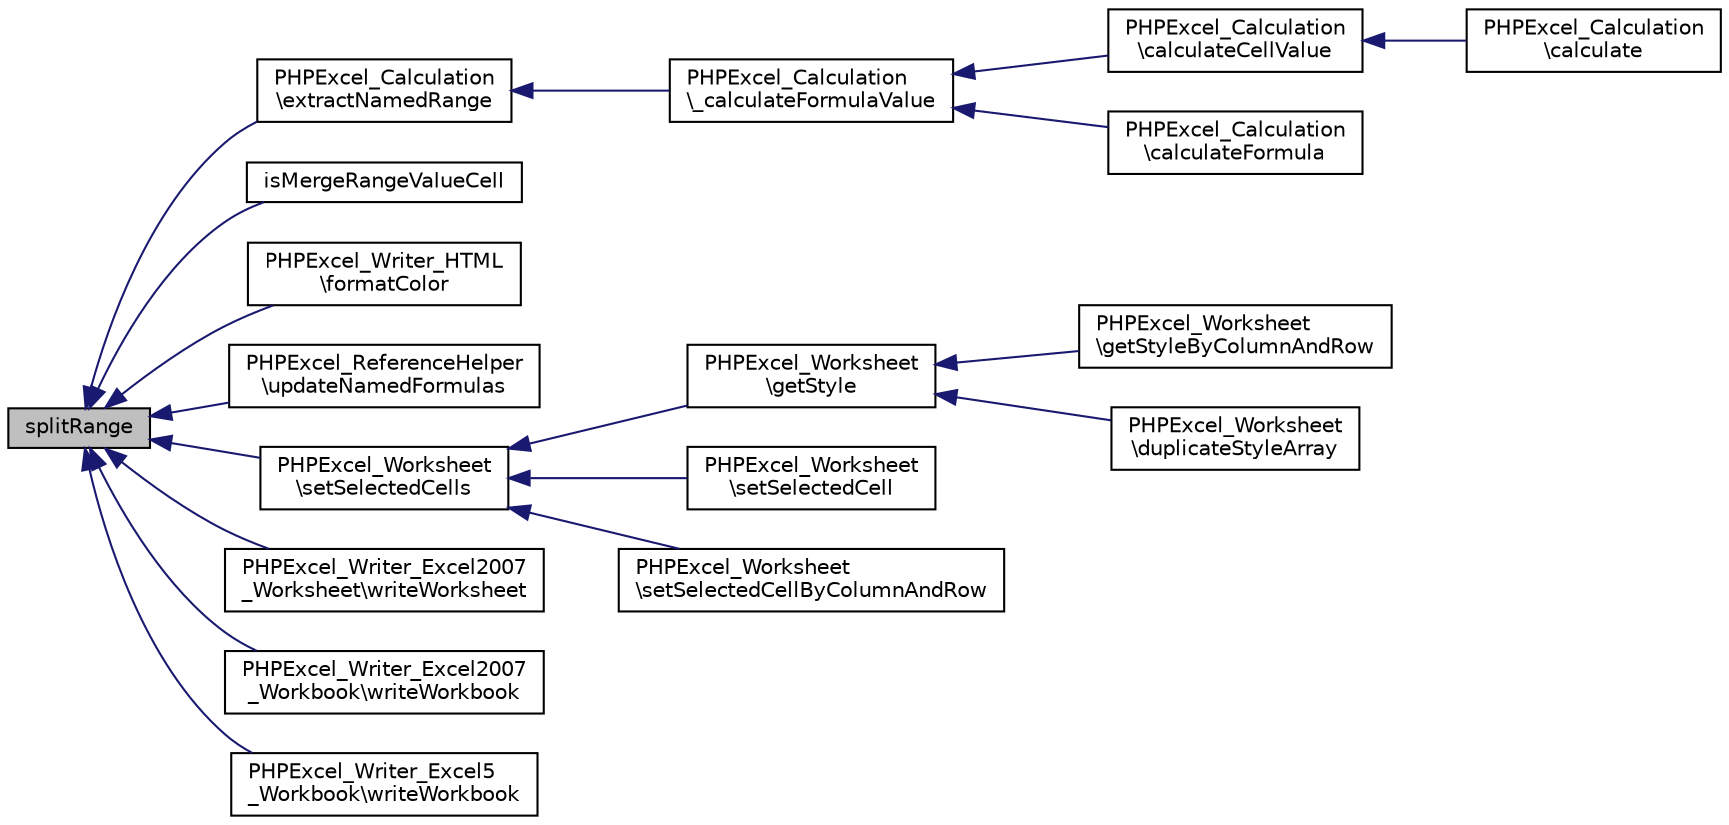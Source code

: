 digraph "splitRange"
{
  edge [fontname="Helvetica",fontsize="10",labelfontname="Helvetica",labelfontsize="10"];
  node [fontname="Helvetica",fontsize="10",shape=record];
  rankdir="LR";
  Node373 [label="splitRange",height=0.2,width=0.4,color="black", fillcolor="grey75", style="filled", fontcolor="black"];
  Node373 -> Node374 [dir="back",color="midnightblue",fontsize="10",style="solid",fontname="Helvetica"];
  Node374 [label="PHPExcel_Calculation\l\\extractNamedRange",height=0.2,width=0.4,color="black", fillcolor="white", style="filled",URL="$class_p_h_p_excel___calculation.html#a25face12130e4c51ed2994a8124c3f24"];
  Node374 -> Node375 [dir="back",color="midnightblue",fontsize="10",style="solid",fontname="Helvetica"];
  Node375 [label="PHPExcel_Calculation\l\\_calculateFormulaValue",height=0.2,width=0.4,color="black", fillcolor="white", style="filled",URL="$class_p_h_p_excel___calculation.html#ad1aef41691363540e51e0a585e111eaa"];
  Node375 -> Node376 [dir="back",color="midnightblue",fontsize="10",style="solid",fontname="Helvetica"];
  Node376 [label="PHPExcel_Calculation\l\\calculateCellValue",height=0.2,width=0.4,color="black", fillcolor="white", style="filled",URL="$class_p_h_p_excel___calculation.html#a99d9fd18681a10516af2c86721a39dee"];
  Node376 -> Node377 [dir="back",color="midnightblue",fontsize="10",style="solid",fontname="Helvetica"];
  Node377 [label="PHPExcel_Calculation\l\\calculate",height=0.2,width=0.4,color="black", fillcolor="white", style="filled",URL="$class_p_h_p_excel___calculation.html#aebaa9815d4d23c1958b93dafa720b362"];
  Node375 -> Node378 [dir="back",color="midnightblue",fontsize="10",style="solid",fontname="Helvetica"];
  Node378 [label="PHPExcel_Calculation\l\\calculateFormula",height=0.2,width=0.4,color="black", fillcolor="white", style="filled",URL="$class_p_h_p_excel___calculation.html#afc1160d65c63b9bffa861c57eb77fed1"];
  Node373 -> Node379 [dir="back",color="midnightblue",fontsize="10",style="solid",fontname="Helvetica"];
  Node379 [label="isMergeRangeValueCell",height=0.2,width=0.4,color="black", fillcolor="white", style="filled",URL="$class_p_h_p_excel___cell.html#a2758fcf1c03895a01b7309aceeaa4042"];
  Node373 -> Node380 [dir="back",color="midnightblue",fontsize="10",style="solid",fontname="Helvetica"];
  Node380 [label="PHPExcel_Writer_HTML\l\\formatColor",height=0.2,width=0.4,color="black", fillcolor="white", style="filled",URL="$class_p_h_p_excel___writer___h_t_m_l.html#af27ebb46f8805f393438ce2230de1984"];
  Node373 -> Node381 [dir="back",color="midnightblue",fontsize="10",style="solid",fontname="Helvetica"];
  Node381 [label="PHPExcel_ReferenceHelper\l\\updateNamedFormulas",height=0.2,width=0.4,color="black", fillcolor="white", style="filled",URL="$class_p_h_p_excel___reference_helper.html#a4640e1489e49432d1528bc4d5e03b922"];
  Node373 -> Node382 [dir="back",color="midnightblue",fontsize="10",style="solid",fontname="Helvetica"];
  Node382 [label="PHPExcel_Worksheet\l\\setSelectedCells",height=0.2,width=0.4,color="black", fillcolor="white", style="filled",URL="$class_p_h_p_excel___worksheet.html#a7b67ebc034957fdc207aebf2b103f3df"];
  Node382 -> Node383 [dir="back",color="midnightblue",fontsize="10",style="solid",fontname="Helvetica"];
  Node383 [label="PHPExcel_Worksheet\l\\getStyle",height=0.2,width=0.4,color="black", fillcolor="white", style="filled",URL="$class_p_h_p_excel___worksheet.html#a998f2b3b40d8e703c48e56d0893b62fe"];
  Node383 -> Node384 [dir="back",color="midnightblue",fontsize="10",style="solid",fontname="Helvetica"];
  Node384 [label="PHPExcel_Worksheet\l\\getStyleByColumnAndRow",height=0.2,width=0.4,color="black", fillcolor="white", style="filled",URL="$class_p_h_p_excel___worksheet.html#acad77dcf4ccdcffc44390c9b3e144e45"];
  Node383 -> Node385 [dir="back",color="midnightblue",fontsize="10",style="solid",fontname="Helvetica"];
  Node385 [label="PHPExcel_Worksheet\l\\duplicateStyleArray",height=0.2,width=0.4,color="black", fillcolor="white", style="filled",URL="$class_p_h_p_excel___worksheet.html#a815dcbf63bfe60bb5d04f431e5269b5f"];
  Node382 -> Node386 [dir="back",color="midnightblue",fontsize="10",style="solid",fontname="Helvetica"];
  Node386 [label="PHPExcel_Worksheet\l\\setSelectedCell",height=0.2,width=0.4,color="black", fillcolor="white", style="filled",URL="$class_p_h_p_excel___worksheet.html#a31a9421382490c7e14edbc7c6ed7a7b1"];
  Node382 -> Node387 [dir="back",color="midnightblue",fontsize="10",style="solid",fontname="Helvetica"];
  Node387 [label="PHPExcel_Worksheet\l\\setSelectedCellByColumnAndRow",height=0.2,width=0.4,color="black", fillcolor="white", style="filled",URL="$class_p_h_p_excel___worksheet.html#a84ce3640c8c7af1589becfab855ff292"];
  Node373 -> Node388 [dir="back",color="midnightblue",fontsize="10",style="solid",fontname="Helvetica"];
  Node388 [label="PHPExcel_Writer_Excel2007\l_Worksheet\\writeWorksheet",height=0.2,width=0.4,color="black", fillcolor="white", style="filled",URL="$class_p_h_p_excel___writer___excel2007___worksheet.html#a9adbdd202d536935ff25eb87c99fa7e9"];
  Node373 -> Node389 [dir="back",color="midnightblue",fontsize="10",style="solid",fontname="Helvetica"];
  Node389 [label="PHPExcel_Writer_Excel2007\l_Workbook\\writeWorkbook",height=0.2,width=0.4,color="black", fillcolor="white", style="filled",URL="$class_p_h_p_excel___writer___excel2007___workbook.html#a343d0a978a1f0c64c373e0b3cb898ad6"];
  Node373 -> Node390 [dir="back",color="midnightblue",fontsize="10",style="solid",fontname="Helvetica"];
  Node390 [label="PHPExcel_Writer_Excel5\l_Workbook\\writeWorkbook",height=0.2,width=0.4,color="black", fillcolor="white", style="filled",URL="$class_p_h_p_excel___writer___excel5___workbook.html#af80277839176b576655d2805029dabd7"];
}
